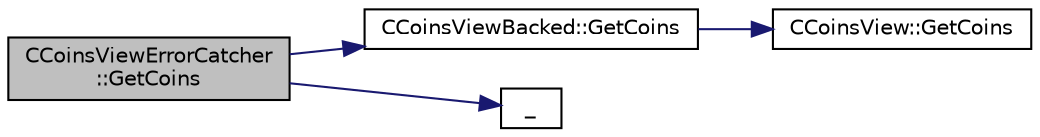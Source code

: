 digraph "CCoinsViewErrorCatcher::GetCoins"
{
  edge [fontname="Helvetica",fontsize="10",labelfontname="Helvetica",labelfontsize="10"];
  node [fontname="Helvetica",fontsize="10",shape=record];
  rankdir="LR";
  Node2 [label="CCoinsViewErrorCatcher\l::GetCoins",height=0.2,width=0.4,color="black", fillcolor="grey75", style="filled", fontcolor="black"];
  Node2 -> Node3 [color="midnightblue",fontsize="10",style="solid",fontname="Helvetica"];
  Node3 [label="CCoinsViewBacked::GetCoins",height=0.2,width=0.4,color="black", fillcolor="white", style="filled",URL="$class_c_coins_view_backed.html#a456f9e85817556329a959c120998df5b",tooltip="Retrieve the CCoins (unspent transaction outputs) for a given txid. "];
  Node3 -> Node4 [color="midnightblue",fontsize="10",style="solid",fontname="Helvetica"];
  Node4 [label="CCoinsView::GetCoins",height=0.2,width=0.4,color="black", fillcolor="white", style="filled",URL="$class_c_coins_view.html#a67d865358127bef1f0011a23d5158a9f",tooltip="Retrieve the CCoins (unspent transaction outputs) for a given txid. "];
  Node2 -> Node5 [color="midnightblue",fontsize="10",style="solid",fontname="Helvetica"];
  Node5 [label="_",height=0.2,width=0.4,color="black", fillcolor="white", style="filled",URL="$ui__interface_8h.html#aad133bb6103b53cebf03fd01e2f11ba1",tooltip="Translation function: Call Translate signal on UI interface, which returns a boost::optional result..."];
}

